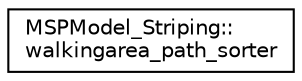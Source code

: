 digraph "Graphical Class Hierarchy"
{
  edge [fontname="Helvetica",fontsize="10",labelfontname="Helvetica",labelfontsize="10"];
  node [fontname="Helvetica",fontsize="10",shape=record];
  rankdir="LR";
  Node0 [label="MSPModel_Striping::\lwalkingarea_path_sorter",height=0.2,width=0.4,color="black", fillcolor="white", style="filled",URL="$da/dd9/class_m_s_p_model___striping_1_1walkingarea__path__sorter.html"];
}
